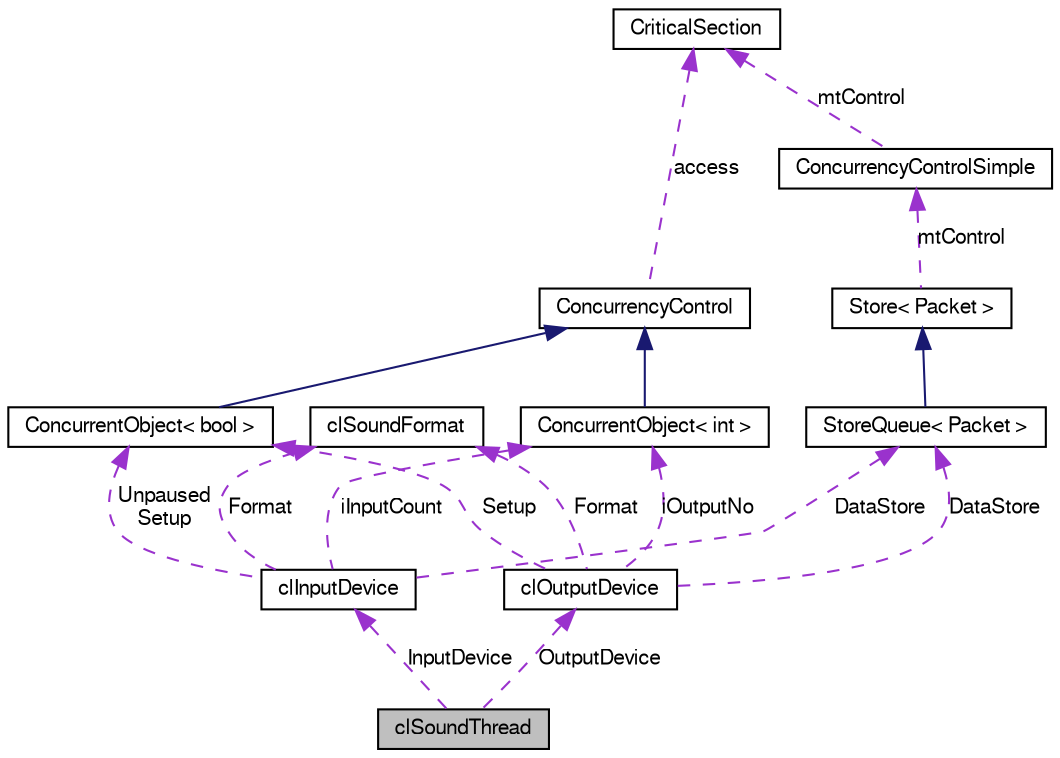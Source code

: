 digraph G
{
  edge [fontname="FreeSans",fontsize="10",labelfontname="FreeSans",labelfontsize="10"];
  node [fontname="FreeSans",fontsize="10",shape=record];
  Node1 [label="clSoundThread",height=0.2,width=0.4,color="black", fillcolor="grey75", style="filled" fontcolor="black"];
  Node2 -> Node1 [dir=back,color="darkorchid3",fontsize="10",style="dashed",label="InputDevice",fontname="FreeSans"];
  Node2 [label="clInputDevice",height=0.2,width=0.4,color="black", fillcolor="white", style="filled",URL="$classcl_input_device.html"];
  Node3 -> Node2 [dir=back,color="darkorchid3",fontsize="10",style="dashed",label="iInputCount",fontname="FreeSans"];
  Node3 [label="ConcurrentObject\< int \>",height=0.2,width=0.4,color="black", fillcolor="white", style="filled",URL="$class_concurrent_object.html"];
  Node4 -> Node3 [dir=back,color="midnightblue",fontsize="10",style="solid",fontname="FreeSans"];
  Node4 [label="ConcurrencyControl",height=0.2,width=0.4,color="black", fillcolor="white", style="filled",URL="$class_concurrency_control.html",tooltip="Advanced concurrency control object."];
  Node5 -> Node4 [dir=back,color="darkorchid3",fontsize="10",style="dashed",label="access",fontname="FreeSans"];
  Node5 [label="CriticalSection",height=0.2,width=0.4,color="black", fillcolor="white", style="filled",URL="$class_critical_section.html",tooltip="Critical section class with Enter and Leave methods."];
  Node6 -> Node2 [dir=back,color="darkorchid3",fontsize="10",style="dashed",label="Format",fontname="FreeSans"];
  Node6 [label="clSoundFormat",height=0.2,width=0.4,color="black", fillcolor="white", style="filled",URL="$structcl_sound_format.html"];
  Node7 -> Node2 [dir=back,color="darkorchid3",fontsize="10",style="dashed",label="DataStore",fontname="FreeSans"];
  Node7 [label="StoreQueue\< Packet \>",height=0.2,width=0.4,color="black", fillcolor="white", style="filled",URL="$class_store_queue.html"];
  Node8 -> Node7 [dir=back,color="midnightblue",fontsize="10",style="solid",fontname="FreeSans"];
  Node8 [label="Store\< Packet \>",height=0.2,width=0.4,color="black", fillcolor="white", style="filled",URL="$class_store.html"];
  Node9 -> Node8 [dir=back,color="darkorchid3",fontsize="10",style="dashed",label="mtControl",fontname="FreeSans"];
  Node9 [label="ConcurrencyControlSimple",height=0.2,width=0.4,color="black", fillcolor="white", style="filled",URL="$class_concurrency_control_simple.html",tooltip="simple version of ConcurrencyControl class which avoids the need for threadID parameters"];
  Node5 -> Node9 [dir=back,color="darkorchid3",fontsize="10",style="dashed",label="mtControl",fontname="FreeSans"];
  Node10 -> Node2 [dir=back,color="darkorchid3",fontsize="10",style="dashed",label="Unpaused\nSetup",fontname="FreeSans"];
  Node10 [label="ConcurrentObject\< bool \>",height=0.2,width=0.4,color="black", fillcolor="white", style="filled",URL="$class_concurrent_object.html"];
  Node4 -> Node10 [dir=back,color="midnightblue",fontsize="10",style="solid",fontname="FreeSans"];
  Node11 -> Node1 [dir=back,color="darkorchid3",fontsize="10",style="dashed",label="OutputDevice",fontname="FreeSans"];
  Node11 [label="clOutputDevice",height=0.2,width=0.4,color="black", fillcolor="white", style="filled",URL="$classcl_output_device.html"];
  Node3 -> Node11 [dir=back,color="darkorchid3",fontsize="10",style="dashed",label="iOutputNo",fontname="FreeSans"];
  Node6 -> Node11 [dir=back,color="darkorchid3",fontsize="10",style="dashed",label="Format",fontname="FreeSans"];
  Node7 -> Node11 [dir=back,color="darkorchid3",fontsize="10",style="dashed",label="DataStore",fontname="FreeSans"];
  Node10 -> Node11 [dir=back,color="darkorchid3",fontsize="10",style="dashed",label="Setup",fontname="FreeSans"];
}
